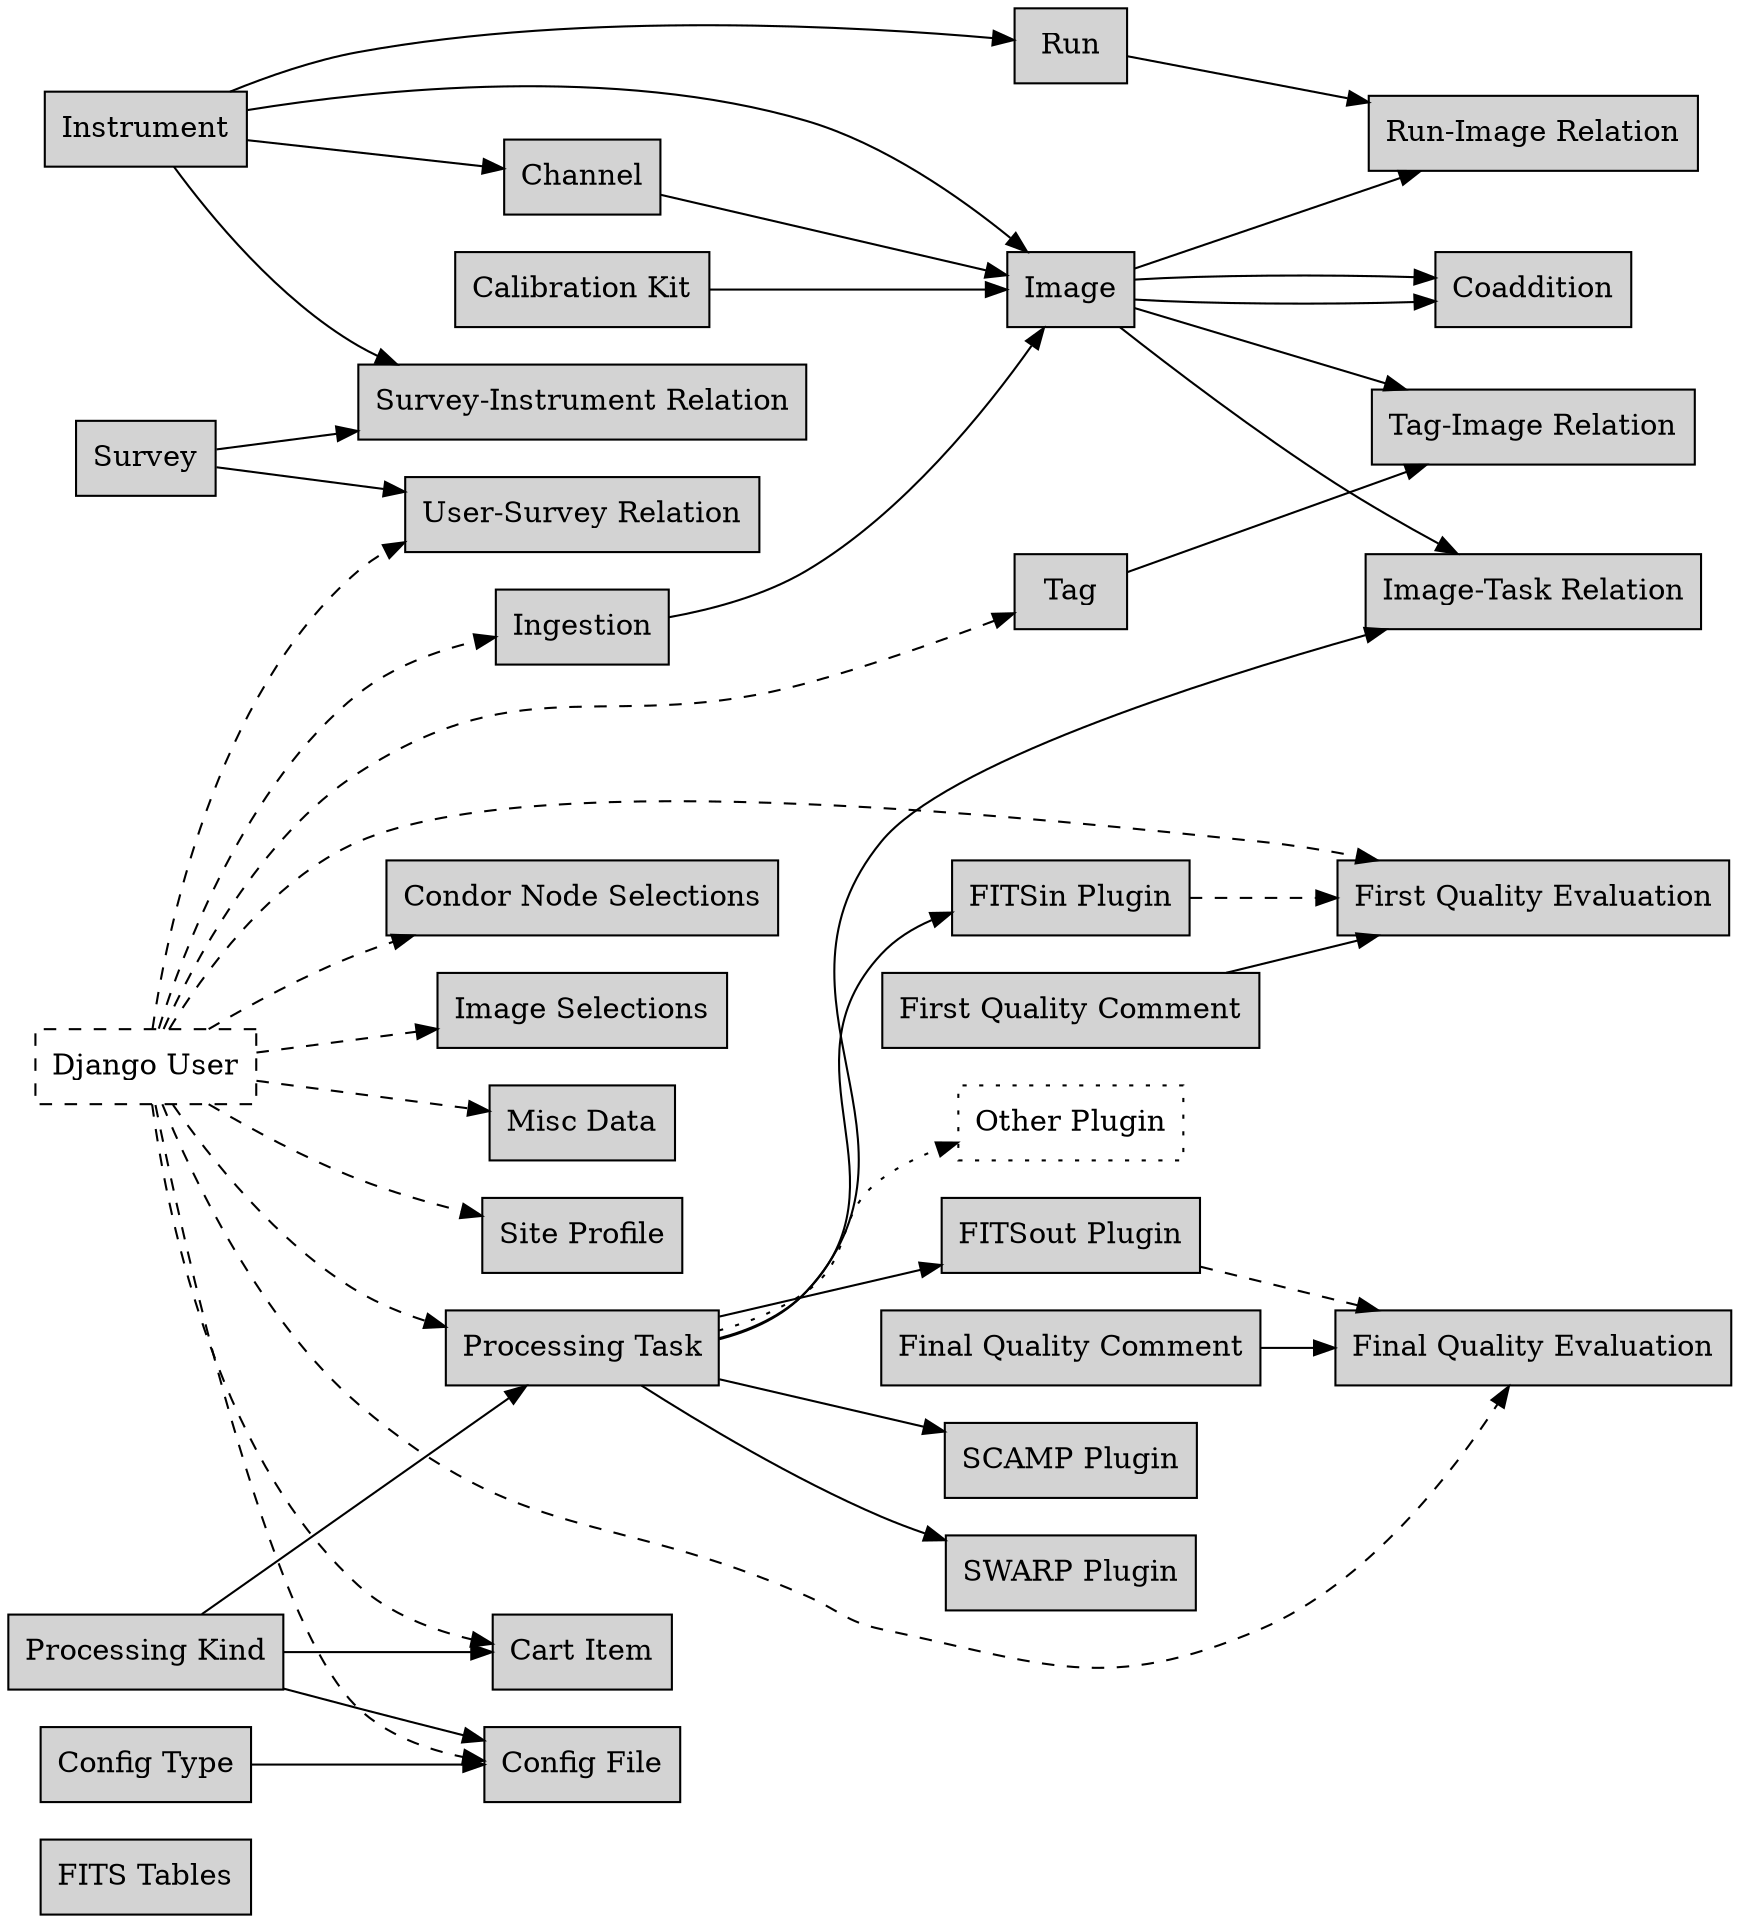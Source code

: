 /*
 * Youpi's CODASYL logical model
 *
 */
digraph codasyl { 
	rankdir = LR;
	node [shape = box, style = filled];

	/* Standalone records */
	"FITS Tables";

	/* Linked records */
	calib [label="Calibration Kit"];
	imgsel [label="Image Selections"];
	task [label="Processing Task"];
	relri [label="Run-Image Relation"];
	carti [label="Cart Item"];
	relsi [label="Survey-Instrument Relation"];
	relit [label="Image-Task Relation"];
	relus [label="User-Survey Relation"];
	reltagi [label="Tag-Image Relation"];
	kind [label="Processing Kind"];
	plugfitsin [label="FITSin Plugin"];
	plugfitsout [label="FITSout Plugin"];
	plugscamp [label="SCAMP Plugin"];
	plugswarp [label="SWARP Plugin"];
	plugother [label="Other Plugin", style=dotted];
	user [label="Django User", style=dashed];
	miscdata [label="Misc Data"];
	configfile [label="Config File"];
	configtype [label="Config Type"];
	ingrading [label="First Quality Evaluation"];
	outgrading [label="Final Quality Evaluation"];
	incomment [label="First Quality Comment"];
	outcomment [label="Final Quality Comment"];
	siteprofile [label="Site Profile"];
	condornodesel [label="Condor Node Selections"];

	/* Sets */
	calib -> Image;
	Channel -> Image;
	Ingestion -> Image;
	Instrument -> Image;
	Image -> Coaddition;
	Image -> Coaddition;
	Image -> relri;
	Image -> relit;
	Image -> reltagi;
	task -> plugfitsin;
	task -> plugfitsout;
	task -> plugscamp;
	task -> plugswarp;
	task -> plugother[style=dotted];
	Run -> relri;

	user -> carti[style=dashed];
	user -> task[style=dashed];
	user -> Ingestion[style=dashed];
	user -> imgsel[style=dashed];
	user -> miscdata[style=dashed];
	user -> configfile[style=dashed];
	user -> ingrading[style=dashed];
	user -> outgrading[style=dashed];
	user -> siteprofile[style=dashed];
	user -> condornodesel[style=dashed];
	user -> relus[style=dashed];
	user -> Tag[style=dashed];
	plugfitsin -> ingrading[style=dashed];
	plugfitsout -> outgrading[style=dashed];
	
	Instrument -> Channel;
	Instrument -> Run;
	Survey -> relsi;
	Survey -> relus;
	Instrument -> relsi;

	kind -> task;
	kind -> configfile;
	kind -> carti;

	configtype -> configfile;

	task -> relit;
	Tag -> reltagi;

	incomment -> ingrading;
	outcomment -> outgrading;
} 
